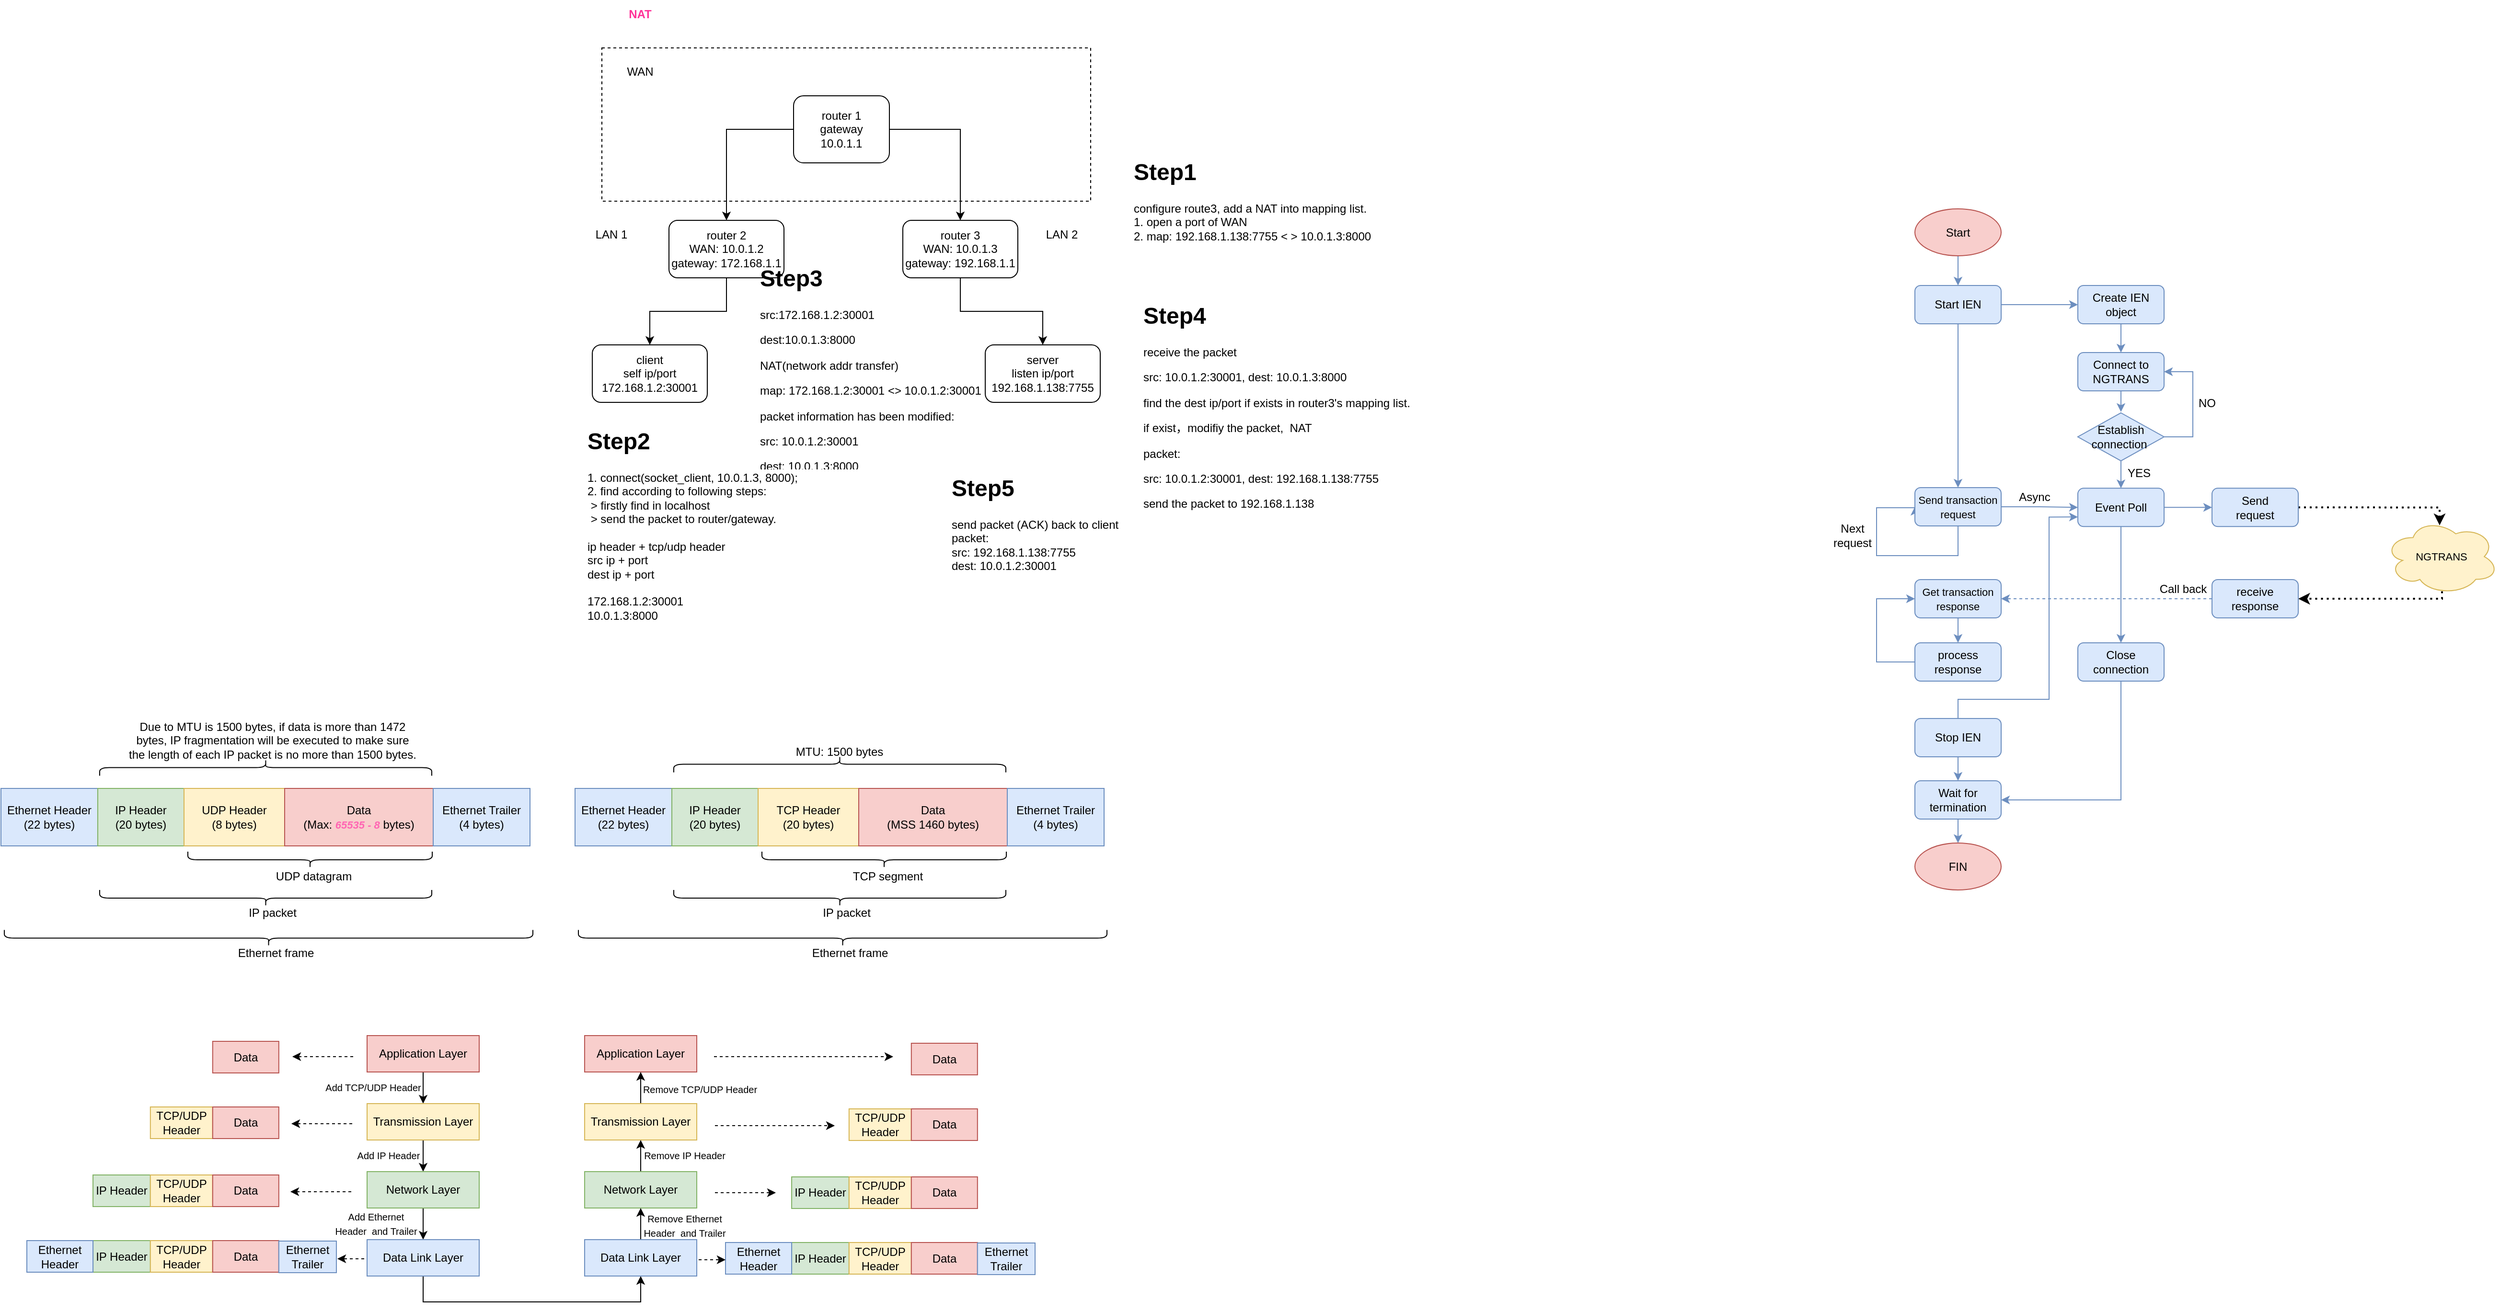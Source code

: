 <mxfile version="20.3.3" type="github">
  <diagram id="v6T6caYfrksYSBO10d0g" name="Page-1">
    <mxGraphModel dx="2221" dy="762" grid="0" gridSize="10" guides="1" tooltips="1" connect="1" arrows="1" fold="1" page="0" pageScale="1" pageWidth="827" pageHeight="1169" math="0" shadow="0">
      <root>
        <mxCell id="0" />
        <mxCell id="1" parent="0" />
        <mxCell id="7bpBVlcoPpbQ1vgJCoJ1-8" style="edgeStyle=orthogonalEdgeStyle;rounded=0;orthogonalLoop=1;jettySize=auto;html=1;exitX=0;exitY=0.5;exitDx=0;exitDy=0;entryX=0.5;entryY=0;entryDx=0;entryDy=0;" parent="1" source="7bpBVlcoPpbQ1vgJCoJ1-1" target="7bpBVlcoPpbQ1vgJCoJ1-3" edge="1">
          <mxGeometry relative="1" as="geometry" />
        </mxCell>
        <mxCell id="7bpBVlcoPpbQ1vgJCoJ1-10" style="edgeStyle=orthogonalEdgeStyle;rounded=0;orthogonalLoop=1;jettySize=auto;html=1;exitX=1;exitY=0.5;exitDx=0;exitDy=0;entryX=0.5;entryY=0;entryDx=0;entryDy=0;" parent="1" source="7bpBVlcoPpbQ1vgJCoJ1-1" target="7bpBVlcoPpbQ1vgJCoJ1-4" edge="1">
          <mxGeometry relative="1" as="geometry" />
        </mxCell>
        <mxCell id="7bpBVlcoPpbQ1vgJCoJ1-1" value="router 1&lt;br&gt;gateway&lt;br&gt;10.0.1.1" style="rounded=1;whiteSpace=wrap;html=1;" parent="1" vertex="1">
          <mxGeometry x="240" y="110" width="100" height="70" as="geometry" />
        </mxCell>
        <mxCell id="7bpBVlcoPpbQ1vgJCoJ1-9" style="edgeStyle=orthogonalEdgeStyle;rounded=0;orthogonalLoop=1;jettySize=auto;html=1;exitX=0.5;exitY=1;exitDx=0;exitDy=0;entryX=0.5;entryY=0;entryDx=0;entryDy=0;" parent="1" source="7bpBVlcoPpbQ1vgJCoJ1-3" target="7bpBVlcoPpbQ1vgJCoJ1-5" edge="1">
          <mxGeometry relative="1" as="geometry" />
        </mxCell>
        <mxCell id="7bpBVlcoPpbQ1vgJCoJ1-3" value="router 2&lt;br&gt;WAN: 10.0.1.2&lt;br&gt;gateway: 172.168.1.1" style="rounded=1;whiteSpace=wrap;html=1;" parent="1" vertex="1">
          <mxGeometry x="110" y="240" width="120" height="60" as="geometry" />
        </mxCell>
        <mxCell id="7bpBVlcoPpbQ1vgJCoJ1-11" style="edgeStyle=orthogonalEdgeStyle;rounded=0;orthogonalLoop=1;jettySize=auto;html=1;exitX=0.5;exitY=1;exitDx=0;exitDy=0;" parent="1" source="7bpBVlcoPpbQ1vgJCoJ1-4" target="7bpBVlcoPpbQ1vgJCoJ1-6" edge="1">
          <mxGeometry relative="1" as="geometry" />
        </mxCell>
        <mxCell id="7bpBVlcoPpbQ1vgJCoJ1-4" value="router 3&lt;br&gt;WAN: 10.0.1.3&lt;br&gt;gateway: 192.168.1.1" style="rounded=1;whiteSpace=wrap;html=1;" parent="1" vertex="1">
          <mxGeometry x="354" y="240" width="120" height="60" as="geometry" />
        </mxCell>
        <mxCell id="7bpBVlcoPpbQ1vgJCoJ1-5" value="client&lt;br&gt;self ip/port&lt;br&gt;172.168.1.2:30001" style="rounded=1;whiteSpace=wrap;html=1;" parent="1" vertex="1">
          <mxGeometry x="30" y="370" width="120" height="60" as="geometry" />
        </mxCell>
        <mxCell id="7bpBVlcoPpbQ1vgJCoJ1-6" value="server&lt;br&gt;listen ip/port 192.168.1.138:7755&lt;br&gt;" style="rounded=1;whiteSpace=wrap;html=1;" parent="1" vertex="1">
          <mxGeometry x="440" y="370" width="120" height="60" as="geometry" />
        </mxCell>
        <mxCell id="7bpBVlcoPpbQ1vgJCoJ1-12" value="" style="rounded=0;whiteSpace=wrap;html=1;fillColor=none;dashed=1;" parent="1" vertex="1">
          <mxGeometry x="40" y="60" width="510" height="160" as="geometry" />
        </mxCell>
        <mxCell id="7bpBVlcoPpbQ1vgJCoJ1-13" value="WAN" style="text;html=1;strokeColor=none;fillColor=none;align=center;verticalAlign=middle;whiteSpace=wrap;rounded=0;dashed=1;" parent="1" vertex="1">
          <mxGeometry x="50" y="70" width="60" height="30" as="geometry" />
        </mxCell>
        <mxCell id="7bpBVlcoPpbQ1vgJCoJ1-14" value="LAN 1" style="text;html=1;strokeColor=none;fillColor=none;align=center;verticalAlign=middle;whiteSpace=wrap;rounded=0;dashed=1;" parent="1" vertex="1">
          <mxGeometry x="20" y="240" width="60" height="30" as="geometry" />
        </mxCell>
        <mxCell id="7bpBVlcoPpbQ1vgJCoJ1-15" value="LAN 2" style="text;html=1;strokeColor=none;fillColor=none;align=center;verticalAlign=middle;whiteSpace=wrap;rounded=0;dashed=1;" parent="1" vertex="1">
          <mxGeometry x="490" y="240" width="60" height="30" as="geometry" />
        </mxCell>
        <mxCell id="7bpBVlcoPpbQ1vgJCoJ1-16" value="&lt;b&gt;&lt;font color=&quot;#ff3399&quot;&gt;NAT&lt;/font&gt;&lt;/b&gt;" style="text;html=1;strokeColor=none;fillColor=none;align=center;verticalAlign=middle;whiteSpace=wrap;rounded=0;dashed=1;" parent="1" vertex="1">
          <mxGeometry x="50" y="10" width="60" height="30" as="geometry" />
        </mxCell>
        <mxCell id="7bpBVlcoPpbQ1vgJCoJ1-18" value="&lt;h1&gt;Step1&lt;/h1&gt;&lt;div&gt;configure route3, add a NAT into mapping list.&lt;/div&gt;&lt;div&gt;1. open a port of WAN&lt;/div&gt;&lt;div&gt;2. map: 192.168.1.138:7755 &amp;lt; &amp;gt; 10.0.1.3:8000&lt;/div&gt;" style="text;html=1;strokeColor=none;fillColor=none;spacing=5;spacingTop=-20;whiteSpace=wrap;overflow=hidden;rounded=0;dashed=1;fontColor=#000000;" parent="1" vertex="1">
          <mxGeometry x="590" y="170" width="420" height="120" as="geometry" />
        </mxCell>
        <mxCell id="7bpBVlcoPpbQ1vgJCoJ1-19" value="&lt;h1&gt;Step2&lt;/h1&gt;&lt;div&gt;1. connect(socket_client, 10.0.1.3, 8000);&lt;/div&gt;&lt;div&gt;2. find according to following steps:&lt;/div&gt;&lt;div&gt;&amp;nbsp;&amp;gt; firstly find in localhost&lt;/div&gt;&lt;div&gt;&amp;nbsp;&amp;gt; send the packet to router/gateway.&lt;/div&gt;&lt;div&gt;&lt;br&gt;&lt;/div&gt;&lt;div&gt;ip header + tcp/udp header&lt;/div&gt;&lt;div&gt;src ip + port&lt;/div&gt;&lt;div&gt;dest ip + port&lt;/div&gt;&lt;div&gt;&lt;br&gt;&lt;/div&gt;&lt;div&gt;172.168.1.2:30001&lt;/div&gt;&lt;div&gt;10.0.1.3:8000&lt;/div&gt;" style="text;html=1;strokeColor=none;fillColor=none;spacing=5;spacingTop=-20;whiteSpace=wrap;overflow=hidden;rounded=0;dashed=1;fontColor=#000000;" parent="1" vertex="1">
          <mxGeometry x="20" y="451" width="260" height="219" as="geometry" />
        </mxCell>
        <mxCell id="7bpBVlcoPpbQ1vgJCoJ1-20" value="&lt;h1&gt;Step3&lt;/h1&gt;&lt;p&gt;src:172.168.1.2:30001&lt;/p&gt;&lt;p&gt;dest:10.0.1.3:8000&lt;/p&gt;&lt;p&gt;NAT(network addr transfer)&lt;/p&gt;&lt;p&gt;map: 172.168.1.2:30001 &amp;lt;&amp;gt; 10.0.1.2:30001&lt;/p&gt;&lt;p&gt;packet information has been modified:&lt;/p&gt;&lt;p&gt;src: 10.0.1.2:30001&lt;/p&gt;&lt;p&gt;dest: 10.0.1.3:8000&lt;/p&gt;&lt;p&gt;&lt;br&gt;&lt;/p&gt;" style="text;html=1;strokeColor=none;fillColor=none;spacing=5;spacingTop=-20;whiteSpace=wrap;overflow=hidden;rounded=0;dashed=1;fontColor=#000000;" parent="1" vertex="1">
          <mxGeometry x="200" y="281" width="320" height="219" as="geometry" />
        </mxCell>
        <mxCell id="7bpBVlcoPpbQ1vgJCoJ1-21" value="&lt;h1&gt;Step4&lt;/h1&gt;&lt;p&gt;receive the packet&lt;/p&gt;&lt;p&gt;src: 10.0.1.2:30001, dest: 10.0.1.3:8000&lt;/p&gt;&lt;p&gt;find the dest ip/port if exists in router3&#39;s mapping list.&lt;/p&gt;&lt;p&gt;if exist，modifiy the packet,&amp;nbsp; NAT&lt;/p&gt;&lt;p&gt;packet:&lt;/p&gt;&lt;p&gt;src: 10.0.1.2:30001, dest: 192.168.1.138:7755&lt;/p&gt;&lt;p&gt;send the packet to 192.168.1.138&lt;/p&gt;&lt;p&gt;&lt;br&gt;&lt;/p&gt;" style="text;html=1;strokeColor=none;fillColor=none;spacing=5;spacingTop=-20;whiteSpace=wrap;overflow=hidden;rounded=0;dashed=1;fontColor=#000000;" parent="1" vertex="1">
          <mxGeometry x="600" y="320" width="320" height="230" as="geometry" />
        </mxCell>
        <mxCell id="7bpBVlcoPpbQ1vgJCoJ1-22" value="&lt;h1&gt;Step5&lt;/h1&gt;&lt;div&gt;send packet (ACK) back to client&lt;/div&gt;&lt;div&gt;packet:&lt;/div&gt;&lt;div&gt;src: 192.168.1.138:7755&lt;/div&gt;&lt;div&gt;dest: 10.0.1.2:30001&amp;nbsp;&lt;/div&gt;" style="text;html=1;strokeColor=none;fillColor=none;spacing=5;spacingTop=-20;whiteSpace=wrap;overflow=hidden;rounded=0;dashed=1;fontColor=#000000;" parent="1" vertex="1">
          <mxGeometry x="400" y="500" width="220" height="120" as="geometry" />
        </mxCell>
        <mxCell id="-mfLECiSTr9w_7WeOcRc-66" style="edgeStyle=orthogonalEdgeStyle;rounded=0;orthogonalLoop=1;jettySize=auto;html=1;exitX=0.5;exitY=1;exitDx=0;exitDy=0;entryX=0.5;entryY=0;entryDx=0;entryDy=0;strokeWidth=1;fontSize=12;fillColor=#dae8fc;strokeColor=#6c8ebf;" parent="1" source="-mfLECiSTr9w_7WeOcRc-2" target="-mfLECiSTr9w_7WeOcRc-3" edge="1">
          <mxGeometry relative="1" as="geometry" />
        </mxCell>
        <mxCell id="-mfLECiSTr9w_7WeOcRc-2" value="Start" style="ellipse;whiteSpace=wrap;html=1;fillColor=#f8cecc;strokeColor=#b85450;" parent="1" vertex="1">
          <mxGeometry x="1410" y="228" width="90" height="49" as="geometry" />
        </mxCell>
        <mxCell id="-mfLECiSTr9w_7WeOcRc-9" style="edgeStyle=orthogonalEdgeStyle;rounded=0;orthogonalLoop=1;jettySize=auto;html=1;exitX=0.5;exitY=1;exitDx=0;exitDy=0;entryX=0.5;entryY=0;entryDx=0;entryDy=0;fillColor=#dae8fc;strokeColor=#6c8ebf;" parent="1" source="-mfLECiSTr9w_7WeOcRc-3" target="-mfLECiSTr9w_7WeOcRc-13" edge="1">
          <mxGeometry relative="1" as="geometry">
            <mxPoint x="1455" y="370" as="targetPoint" />
          </mxGeometry>
        </mxCell>
        <mxCell id="-mfLECiSTr9w_7WeOcRc-27" style="edgeStyle=orthogonalEdgeStyle;rounded=0;orthogonalLoop=1;jettySize=auto;html=1;exitX=1;exitY=0.5;exitDx=0;exitDy=0;entryX=0;entryY=0.5;entryDx=0;entryDy=0;fontSize=11;fillColor=#dae8fc;strokeColor=#6c8ebf;" parent="1" source="-mfLECiSTr9w_7WeOcRc-3" target="-mfLECiSTr9w_7WeOcRc-26" edge="1">
          <mxGeometry relative="1" as="geometry" />
        </mxCell>
        <mxCell id="-mfLECiSTr9w_7WeOcRc-3" value="Start IEN" style="rounded=1;whiteSpace=wrap;html=1;fillColor=#dae8fc;strokeColor=#6c8ebf;" parent="1" vertex="1">
          <mxGeometry x="1410" y="308" width="90" height="40" as="geometry" />
        </mxCell>
        <mxCell id="-mfLECiSTr9w_7WeOcRc-12" value="YES" style="text;html=1;strokeColor=none;fillColor=none;align=center;verticalAlign=middle;whiteSpace=wrap;rounded=0;" parent="1" vertex="1">
          <mxGeometry x="1619" y="494" width="50" height="20" as="geometry" />
        </mxCell>
        <mxCell id="-mfLECiSTr9w_7WeOcRc-32" style="edgeStyle=orthogonalEdgeStyle;rounded=0;orthogonalLoop=1;jettySize=auto;html=1;exitX=0.5;exitY=1;exitDx=0;exitDy=0;fontSize=11;entryX=0;entryY=0.5;entryDx=0;entryDy=0;fillColor=#dae8fc;strokeColor=#6c8ebf;" parent="1" source="-mfLECiSTr9w_7WeOcRc-13" target="-mfLECiSTr9w_7WeOcRc-13" edge="1">
          <mxGeometry relative="1" as="geometry">
            <mxPoint x="1400" y="540" as="targetPoint" />
            <Array as="points">
              <mxPoint x="1455" y="590" />
              <mxPoint x="1370" y="590" />
              <mxPoint x="1370" y="540" />
            </Array>
          </mxGeometry>
        </mxCell>
        <mxCell id="-mfLECiSTr9w_7WeOcRc-55" style="edgeStyle=orthogonalEdgeStyle;rounded=0;orthogonalLoop=1;jettySize=auto;html=1;exitX=1;exitY=0.5;exitDx=0;exitDy=0;entryX=0;entryY=0.5;entryDx=0;entryDy=0;fontSize=12;fillColor=#dae8fc;strokeColor=#6c8ebf;" parent="1" source="-mfLECiSTr9w_7WeOcRc-13" target="-mfLECiSTr9w_7WeOcRc-52" edge="1">
          <mxGeometry relative="1" as="geometry" />
        </mxCell>
        <mxCell id="-mfLECiSTr9w_7WeOcRc-13" value="&lt;font style=&quot;font-size: 11px;&quot;&gt;Send transaction request&lt;/font&gt;" style="rounded=1;whiteSpace=wrap;html=1;fillColor=#dae8fc;strokeColor=#6c8ebf;" parent="1" vertex="1">
          <mxGeometry x="1410" y="519" width="90" height="40" as="geometry" />
        </mxCell>
        <mxCell id="-mfLECiSTr9w_7WeOcRc-20" style="edgeStyle=orthogonalEdgeStyle;rounded=0;orthogonalLoop=1;jettySize=auto;html=1;exitX=0.5;exitY=1;exitDx=0;exitDy=0;fillColor=#dae8fc;strokeColor=#6c8ebf;" parent="1" source="-mfLECiSTr9w_7WeOcRc-21" edge="1">
          <mxGeometry relative="1" as="geometry">
            <mxPoint x="1625" y="440" as="targetPoint" />
          </mxGeometry>
        </mxCell>
        <mxCell id="-mfLECiSTr9w_7WeOcRc-21" value="Connect to NGTRANS" style="rounded=1;whiteSpace=wrap;html=1;fillColor=#dae8fc;strokeColor=#6c8ebf;" parent="1" vertex="1">
          <mxGeometry x="1580" y="378" width="90" height="40" as="geometry" />
        </mxCell>
        <mxCell id="-mfLECiSTr9w_7WeOcRc-25" style="edgeStyle=orthogonalEdgeStyle;rounded=0;orthogonalLoop=1;jettySize=auto;html=1;exitX=1;exitY=0.5;exitDx=0;exitDy=0;entryX=1;entryY=0.5;entryDx=0;entryDy=0;fontSize=11;fillColor=#dae8fc;strokeColor=#6c8ebf;" parent="1" source="-mfLECiSTr9w_7WeOcRc-23" target="-mfLECiSTr9w_7WeOcRc-21" edge="1">
          <mxGeometry relative="1" as="geometry">
            <Array as="points">
              <mxPoint x="1700" y="466" />
              <mxPoint x="1700" y="398" />
            </Array>
          </mxGeometry>
        </mxCell>
        <mxCell id="-mfLECiSTr9w_7WeOcRc-54" style="edgeStyle=orthogonalEdgeStyle;rounded=0;orthogonalLoop=1;jettySize=auto;html=1;exitX=0.5;exitY=1;exitDx=0;exitDy=0;entryX=0.5;entryY=0;entryDx=0;entryDy=0;fontSize=12;fillColor=#dae8fc;strokeColor=#6c8ebf;" parent="1" source="-mfLECiSTr9w_7WeOcRc-23" target="-mfLECiSTr9w_7WeOcRc-52" edge="1">
          <mxGeometry relative="1" as="geometry" />
        </mxCell>
        <mxCell id="-mfLECiSTr9w_7WeOcRc-23" value="Establish connection&amp;nbsp;" style="rhombus;whiteSpace=wrap;html=1;fillColor=#dae8fc;strokeColor=#6c8ebf;" parent="1" vertex="1">
          <mxGeometry x="1580" y="441" width="90" height="50" as="geometry" />
        </mxCell>
        <mxCell id="-mfLECiSTr9w_7WeOcRc-24" value="NO" style="text;html=1;strokeColor=none;fillColor=none;align=center;verticalAlign=middle;whiteSpace=wrap;rounded=0;" parent="1" vertex="1">
          <mxGeometry x="1690" y="421" width="50" height="20" as="geometry" />
        </mxCell>
        <mxCell id="-mfLECiSTr9w_7WeOcRc-28" style="edgeStyle=orthogonalEdgeStyle;rounded=0;orthogonalLoop=1;jettySize=auto;html=1;exitX=0.5;exitY=1;exitDx=0;exitDy=0;entryX=0.5;entryY=0;entryDx=0;entryDy=0;fontSize=11;fillColor=#dae8fc;strokeColor=#6c8ebf;" parent="1" source="-mfLECiSTr9w_7WeOcRc-26" target="-mfLECiSTr9w_7WeOcRc-21" edge="1">
          <mxGeometry relative="1" as="geometry" />
        </mxCell>
        <mxCell id="-mfLECiSTr9w_7WeOcRc-26" value="Create IEN object" style="rounded=1;whiteSpace=wrap;html=1;fillColor=#dae8fc;strokeColor=#6c8ebf;" parent="1" vertex="1">
          <mxGeometry x="1580" y="308" width="90" height="40" as="geometry" />
        </mxCell>
        <mxCell id="-mfLECiSTr9w_7WeOcRc-43" style="edgeStyle=orthogonalEdgeStyle;rounded=0;orthogonalLoop=1;jettySize=auto;html=1;exitX=0.5;exitY=1;exitDx=0;exitDy=0;entryX=0.5;entryY=0;entryDx=0;entryDy=0;fontSize=12;fillColor=#dae8fc;strokeColor=#6c8ebf;" parent="1" source="-mfLECiSTr9w_7WeOcRc-31" target="-mfLECiSTr9w_7WeOcRc-42" edge="1">
          <mxGeometry relative="1" as="geometry" />
        </mxCell>
        <mxCell id="-mfLECiSTr9w_7WeOcRc-31" value="&lt;font style=&quot;font-size: 11px;&quot;&gt;Get transaction response&lt;/font&gt;" style="rounded=1;whiteSpace=wrap;html=1;fillColor=#dae8fc;strokeColor=#6c8ebf;" parent="1" vertex="1">
          <mxGeometry x="1410" y="615" width="90" height="40" as="geometry" />
        </mxCell>
        <mxCell id="-mfLECiSTr9w_7WeOcRc-34" value="Next request" style="text;html=1;strokeColor=none;fillColor=none;align=center;verticalAlign=middle;whiteSpace=wrap;rounded=0;" parent="1" vertex="1">
          <mxGeometry x="1320" y="559" width="50" height="20" as="geometry" />
        </mxCell>
        <mxCell id="-mfLECiSTr9w_7WeOcRc-40" value="Async" style="text;html=1;strokeColor=none;fillColor=none;align=center;verticalAlign=middle;whiteSpace=wrap;rounded=0;" parent="1" vertex="1">
          <mxGeometry x="1510" y="519" width="50" height="20" as="geometry" />
        </mxCell>
        <mxCell id="-mfLECiSTr9w_7WeOcRc-44" style="edgeStyle=orthogonalEdgeStyle;rounded=0;orthogonalLoop=1;jettySize=auto;html=1;exitX=0;exitY=0.5;exitDx=0;exitDy=0;entryX=0;entryY=0.5;entryDx=0;entryDy=0;fontSize=12;fillColor=#dae8fc;strokeColor=#6c8ebf;" parent="1" source="-mfLECiSTr9w_7WeOcRc-42" target="-mfLECiSTr9w_7WeOcRc-31" edge="1">
          <mxGeometry relative="1" as="geometry">
            <Array as="points">
              <mxPoint x="1370" y="701" />
              <mxPoint x="1370" y="635" />
            </Array>
          </mxGeometry>
        </mxCell>
        <mxCell id="-mfLECiSTr9w_7WeOcRc-42" value="&lt;font style=&quot;font-size: 12px;&quot;&gt;process &lt;br&gt;response&lt;/font&gt;" style="rounded=1;whiteSpace=wrap;html=1;fillColor=#dae8fc;strokeColor=#6c8ebf;" parent="1" vertex="1">
          <mxGeometry x="1410" y="681" width="90" height="40" as="geometry" />
        </mxCell>
        <mxCell id="-mfLECiSTr9w_7WeOcRc-45" value="Call back" style="text;html=1;strokeColor=none;fillColor=none;align=center;verticalAlign=middle;whiteSpace=wrap;rounded=0;" parent="1" vertex="1">
          <mxGeometry x="1660" y="615" width="60" height="20" as="geometry" />
        </mxCell>
        <mxCell id="-mfLECiSTr9w_7WeOcRc-60" style="edgeStyle=orthogonalEdgeStyle;rounded=0;orthogonalLoop=1;jettySize=auto;html=1;exitX=0.5;exitY=0;exitDx=0;exitDy=0;entryX=0;entryY=0.75;entryDx=0;entryDy=0;fontSize=12;fillColor=#dae8fc;strokeColor=#6c8ebf;" parent="1" source="-mfLECiSTr9w_7WeOcRc-46" target="-mfLECiSTr9w_7WeOcRc-52" edge="1">
          <mxGeometry relative="1" as="geometry">
            <Array as="points">
              <mxPoint x="1455" y="740" />
              <mxPoint x="1550" y="740" />
              <mxPoint x="1550" y="550" />
            </Array>
          </mxGeometry>
        </mxCell>
        <mxCell id="-mfLECiSTr9w_7WeOcRc-65" style="edgeStyle=orthogonalEdgeStyle;rounded=0;orthogonalLoop=1;jettySize=auto;html=1;exitX=0.5;exitY=1;exitDx=0;exitDy=0;entryX=0.5;entryY=0;entryDx=0;entryDy=0;strokeWidth=1;fontSize=12;fillColor=#dae8fc;strokeColor=#6c8ebf;" parent="1" source="-mfLECiSTr9w_7WeOcRc-46" target="-mfLECiSTr9w_7WeOcRc-61" edge="1">
          <mxGeometry relative="1" as="geometry" />
        </mxCell>
        <mxCell id="-mfLECiSTr9w_7WeOcRc-46" value="Stop IEN" style="rounded=1;whiteSpace=wrap;html=1;fillColor=#dae8fc;strokeColor=#6c8ebf;" parent="1" vertex="1">
          <mxGeometry x="1410" y="760" width="90" height="40" as="geometry" />
        </mxCell>
        <mxCell id="-mfLECiSTr9w_7WeOcRc-47" style="edgeStyle=orthogonalEdgeStyle;rounded=0;orthogonalLoop=1;jettySize=auto;html=1;exitX=1;exitY=0.5;exitDx=0;exitDy=0;fontSize=11;entryX=0.483;entryY=0.088;entryDx=0;entryDy=0;entryPerimeter=0;dashed=1;dashPattern=1 2;strokeWidth=2;" parent="1" source="-mfLECiSTr9w_7WeOcRc-48" target="-mfLECiSTr9w_7WeOcRc-50" edge="1">
          <mxGeometry relative="1" as="geometry">
            <mxPoint x="1959" y="540.67" as="targetPoint" />
            <mxPoint x="1789" y="539.67" as="sourcePoint" />
            <Array as="points">
              <mxPoint x="1958" y="540" />
            </Array>
          </mxGeometry>
        </mxCell>
        <mxCell id="-mfLECiSTr9w_7WeOcRc-48" value="Send&lt;br&gt;request" style="rounded=1;whiteSpace=wrap;html=1;fillColor=#dae8fc;strokeColor=#6c8ebf;" parent="1" vertex="1">
          <mxGeometry x="1720" y="519.67" width="90" height="40" as="geometry" />
        </mxCell>
        <mxCell id="-mfLECiSTr9w_7WeOcRc-49" style="edgeStyle=orthogonalEdgeStyle;rounded=0;orthogonalLoop=1;jettySize=auto;html=1;exitX=0.55;exitY=0.95;exitDx=0;exitDy=0;exitPerimeter=0;entryX=1;entryY=0.5;entryDx=0;entryDy=0;fontSize=11;dashed=1;dashPattern=1 2;strokeWidth=2;" parent="1" target="-mfLECiSTr9w_7WeOcRc-51" edge="1">
          <mxGeometry relative="1" as="geometry">
            <mxPoint x="1790" y="635.67" as="targetPoint" />
            <Array as="points">
              <mxPoint x="1960" y="615" />
              <mxPoint x="1960" y="635" />
            </Array>
            <mxPoint x="1965.45" y="614.703" as="sourcePoint" />
          </mxGeometry>
        </mxCell>
        <mxCell id="-mfLECiSTr9w_7WeOcRc-50" value="NGTRANS" style="ellipse;shape=cloud;whiteSpace=wrap;html=1;fontSize=11;fillColor=#fff2cc;strokeColor=#d6b656;" parent="1" vertex="1">
          <mxGeometry x="1900" y="551.34" width="119" height="79.33" as="geometry" />
        </mxCell>
        <mxCell id="-mfLECiSTr9w_7WeOcRc-57" style="edgeStyle=orthogonalEdgeStyle;rounded=0;orthogonalLoop=1;jettySize=auto;html=1;exitX=0;exitY=0.5;exitDx=0;exitDy=0;entryX=1;entryY=0.5;entryDx=0;entryDy=0;fontSize=12;dashed=1;fillColor=#dae8fc;strokeColor=#6c8ebf;" parent="1" source="-mfLECiSTr9w_7WeOcRc-51" target="-mfLECiSTr9w_7WeOcRc-31" edge="1">
          <mxGeometry relative="1" as="geometry" />
        </mxCell>
        <mxCell id="-mfLECiSTr9w_7WeOcRc-51" value="receive response" style="rounded=1;whiteSpace=wrap;html=1;fillColor=#dae8fc;strokeColor=#6c8ebf;" parent="1" vertex="1">
          <mxGeometry x="1720" y="615" width="90" height="40" as="geometry" />
        </mxCell>
        <mxCell id="-mfLECiSTr9w_7WeOcRc-56" style="edgeStyle=orthogonalEdgeStyle;rounded=0;orthogonalLoop=1;jettySize=auto;html=1;exitX=1;exitY=0.5;exitDx=0;exitDy=0;entryX=0;entryY=0.5;entryDx=0;entryDy=0;fontSize=12;fillColor=#dae8fc;strokeColor=#6c8ebf;" parent="1" source="-mfLECiSTr9w_7WeOcRc-52" target="-mfLECiSTr9w_7WeOcRc-48" edge="1">
          <mxGeometry relative="1" as="geometry" />
        </mxCell>
        <mxCell id="-mfLECiSTr9w_7WeOcRc-59" style="edgeStyle=orthogonalEdgeStyle;rounded=0;orthogonalLoop=1;jettySize=auto;html=1;exitX=0.5;exitY=1;exitDx=0;exitDy=0;entryX=0.5;entryY=0;entryDx=0;entryDy=0;fontSize=12;fillColor=#dae8fc;strokeColor=#6c8ebf;" parent="1" source="-mfLECiSTr9w_7WeOcRc-52" target="-mfLECiSTr9w_7WeOcRc-58" edge="1">
          <mxGeometry relative="1" as="geometry" />
        </mxCell>
        <mxCell id="-mfLECiSTr9w_7WeOcRc-52" value="Event Poll" style="rounded=1;whiteSpace=wrap;html=1;fillColor=#dae8fc;strokeColor=#6c8ebf;" parent="1" vertex="1">
          <mxGeometry x="1580" y="519.67" width="90" height="40" as="geometry" />
        </mxCell>
        <mxCell id="-mfLECiSTr9w_7WeOcRc-62" style="edgeStyle=orthogonalEdgeStyle;rounded=0;orthogonalLoop=1;jettySize=auto;html=1;exitX=0.5;exitY=1;exitDx=0;exitDy=0;entryX=1;entryY=0.5;entryDx=0;entryDy=0;fontSize=12;fillColor=#dae8fc;strokeColor=#6c8ebf;" parent="1" source="-mfLECiSTr9w_7WeOcRc-58" target="-mfLECiSTr9w_7WeOcRc-61" edge="1">
          <mxGeometry relative="1" as="geometry" />
        </mxCell>
        <mxCell id="-mfLECiSTr9w_7WeOcRc-58" value="Close&lt;br&gt;connection" style="rounded=1;whiteSpace=wrap;html=1;fillColor=#dae8fc;strokeColor=#6c8ebf;" parent="1" vertex="1">
          <mxGeometry x="1580" y="681" width="90" height="40" as="geometry" />
        </mxCell>
        <mxCell id="-mfLECiSTr9w_7WeOcRc-64" style="edgeStyle=orthogonalEdgeStyle;rounded=0;orthogonalLoop=1;jettySize=auto;html=1;exitX=0.5;exitY=1;exitDx=0;exitDy=0;entryX=0.5;entryY=0;entryDx=0;entryDy=0;fontSize=12;fillColor=#dae8fc;strokeColor=#6c8ebf;" parent="1" source="-mfLECiSTr9w_7WeOcRc-61" target="-mfLECiSTr9w_7WeOcRc-63" edge="1">
          <mxGeometry relative="1" as="geometry" />
        </mxCell>
        <mxCell id="-mfLECiSTr9w_7WeOcRc-61" value="Wait for termination" style="rounded=1;whiteSpace=wrap;html=1;fillColor=#dae8fc;strokeColor=#6c8ebf;" parent="1" vertex="1">
          <mxGeometry x="1410" y="825" width="90" height="40" as="geometry" />
        </mxCell>
        <mxCell id="-mfLECiSTr9w_7WeOcRc-63" value="FIN" style="ellipse;whiteSpace=wrap;html=1;fillColor=#f8cecc;strokeColor=#b85450;" parent="1" vertex="1">
          <mxGeometry x="1410" y="890" width="90" height="49" as="geometry" />
        </mxCell>
        <mxCell id="lbVrBWOFcBqr0D0UNL_w-1" value="Ethernet Header&lt;br&gt;(22 bytes)" style="rounded=0;whiteSpace=wrap;html=1;fillColor=#dae8fc;strokeColor=#6c8ebf;" vertex="1" parent="1">
          <mxGeometry x="12" y="833" width="101" height="60" as="geometry" />
        </mxCell>
        <mxCell id="lbVrBWOFcBqr0D0UNL_w-2" value="IP Header&lt;br&gt;(20 bytes)" style="rounded=0;whiteSpace=wrap;html=1;fillColor=#d5e8d4;strokeColor=#82b366;" vertex="1" parent="1">
          <mxGeometry x="113" y="833" width="90" height="60" as="geometry" />
        </mxCell>
        <mxCell id="lbVrBWOFcBqr0D0UNL_w-3" value="TCP Header&lt;br&gt;(20 bytes)" style="rounded=0;whiteSpace=wrap;html=1;fillColor=#fff2cc;strokeColor=#d6b656;" vertex="1" parent="1">
          <mxGeometry x="203" y="833" width="105" height="60" as="geometry" />
        </mxCell>
        <mxCell id="lbVrBWOFcBqr0D0UNL_w-4" value="Data&lt;br&gt;(MSS 1460 bytes)" style="rounded=0;whiteSpace=wrap;html=1;fillColor=#f8cecc;strokeColor=#b85450;" vertex="1" parent="1">
          <mxGeometry x="308" y="833" width="155" height="60" as="geometry" />
        </mxCell>
        <mxCell id="lbVrBWOFcBqr0D0UNL_w-5" value="" style="shape=curlyBracket;whiteSpace=wrap;html=1;rounded=1;flipH=1;size=0.5;rotation=90;" vertex="1" parent="1">
          <mxGeometry x="326" y="780" width="17" height="255" as="geometry" />
        </mxCell>
        <mxCell id="lbVrBWOFcBqr0D0UNL_w-7" value="TCP segment" style="text;html=1;strokeColor=none;fillColor=none;align=center;verticalAlign=middle;whiteSpace=wrap;rounded=0;" vertex="1" parent="1">
          <mxGeometry x="296" y="910" width="85" height="30" as="geometry" />
        </mxCell>
        <mxCell id="lbVrBWOFcBqr0D0UNL_w-8" value="Ethernet Trailer&lt;br&gt;(4 bytes)" style="rounded=0;whiteSpace=wrap;html=1;fillColor=#dae8fc;strokeColor=#6c8ebf;" vertex="1" parent="1">
          <mxGeometry x="463" y="833" width="101" height="60" as="geometry" />
        </mxCell>
        <mxCell id="lbVrBWOFcBqr0D0UNL_w-9" value="" style="shape=curlyBracket;whiteSpace=wrap;html=1;rounded=1;flipH=1;size=0.5;rotation=90;" vertex="1" parent="1">
          <mxGeometry x="279.75" y="774.25" width="17" height="346.5" as="geometry" />
        </mxCell>
        <mxCell id="lbVrBWOFcBqr0D0UNL_w-10" value="IP packet" style="text;html=1;strokeColor=none;fillColor=none;align=center;verticalAlign=middle;whiteSpace=wrap;rounded=0;" vertex="1" parent="1">
          <mxGeometry x="252.5" y="948" width="85" height="30" as="geometry" />
        </mxCell>
        <mxCell id="lbVrBWOFcBqr0D0UNL_w-11" value="" style="shape=curlyBracket;whiteSpace=wrap;html=1;rounded=1;flipH=1;size=0.5;rotation=90;fontStyle=1" vertex="1" parent="1">
          <mxGeometry x="282.75" y="713.5" width="17" height="551.5" as="geometry" />
        </mxCell>
        <mxCell id="lbVrBWOFcBqr0D0UNL_w-12" value="&lt;span style=&quot;font-weight: normal;&quot;&gt;Ethernet frame&lt;/span&gt;" style="text;html=1;strokeColor=none;fillColor=none;align=center;verticalAlign=middle;whiteSpace=wrap;rounded=0;fontStyle=1" vertex="1" parent="1">
          <mxGeometry x="252.5" y="990" width="91.5" height="30" as="geometry" />
        </mxCell>
        <mxCell id="lbVrBWOFcBqr0D0UNL_w-13" value="Ethernet Header&lt;br&gt;(22 bytes)" style="rounded=0;whiteSpace=wrap;html=1;fillColor=#dae8fc;strokeColor=#6c8ebf;" vertex="1" parent="1">
          <mxGeometry x="-587" y="833" width="101" height="60" as="geometry" />
        </mxCell>
        <mxCell id="lbVrBWOFcBqr0D0UNL_w-14" value="IP Header&lt;br&gt;(20 bytes)" style="rounded=0;whiteSpace=wrap;html=1;fillColor=#d5e8d4;strokeColor=#82b366;" vertex="1" parent="1">
          <mxGeometry x="-486" y="833" width="90" height="60" as="geometry" />
        </mxCell>
        <mxCell id="lbVrBWOFcBqr0D0UNL_w-15" value="UDP Header&lt;br&gt;(8 bytes)" style="rounded=0;whiteSpace=wrap;html=1;fillColor=#fff2cc;strokeColor=#d6b656;" vertex="1" parent="1">
          <mxGeometry x="-396" y="833" width="105" height="60" as="geometry" />
        </mxCell>
        <mxCell id="lbVrBWOFcBqr0D0UNL_w-16" value="Data&lt;br&gt;(Max: &lt;font color=&quot;#ff66b3&quot; style=&quot;font-size: 11px;&quot;&gt;&lt;b&gt;&lt;i&gt;65535 - 8&lt;/i&gt;&lt;/b&gt;&lt;/font&gt; bytes)" style="rounded=0;whiteSpace=wrap;html=1;fillColor=#f8cecc;strokeColor=#b85450;" vertex="1" parent="1">
          <mxGeometry x="-291" y="833" width="155" height="60" as="geometry" />
        </mxCell>
        <mxCell id="lbVrBWOFcBqr0D0UNL_w-17" value="" style="shape=curlyBracket;whiteSpace=wrap;html=1;rounded=1;flipH=1;size=0.5;rotation=90;" vertex="1" parent="1">
          <mxGeometry x="-273" y="780" width="17" height="255" as="geometry" />
        </mxCell>
        <mxCell id="lbVrBWOFcBqr0D0UNL_w-18" value="UDP datagram" style="text;html=1;strokeColor=none;fillColor=none;align=center;verticalAlign=middle;whiteSpace=wrap;rounded=0;" vertex="1" parent="1">
          <mxGeometry x="-303" y="910" width="85" height="30" as="geometry" />
        </mxCell>
        <mxCell id="lbVrBWOFcBqr0D0UNL_w-19" value="Ethernet Trailer&lt;br&gt;(4 bytes)" style="rounded=0;whiteSpace=wrap;html=1;fillColor=#dae8fc;strokeColor=#6c8ebf;" vertex="1" parent="1">
          <mxGeometry x="-136" y="833" width="101" height="60" as="geometry" />
        </mxCell>
        <mxCell id="lbVrBWOFcBqr0D0UNL_w-20" value="" style="shape=curlyBracket;whiteSpace=wrap;html=1;rounded=1;flipH=1;size=0.5;rotation=90;" vertex="1" parent="1">
          <mxGeometry x="-319.25" y="774.25" width="17" height="346.5" as="geometry" />
        </mxCell>
        <mxCell id="lbVrBWOFcBqr0D0UNL_w-21" value="IP packet" style="text;html=1;strokeColor=none;fillColor=none;align=center;verticalAlign=middle;whiteSpace=wrap;rounded=0;" vertex="1" parent="1">
          <mxGeometry x="-346.5" y="948" width="85" height="30" as="geometry" />
        </mxCell>
        <mxCell id="lbVrBWOFcBqr0D0UNL_w-22" value="" style="shape=curlyBracket;whiteSpace=wrap;html=1;rounded=1;flipH=1;size=0.5;rotation=90;fontStyle=1" vertex="1" parent="1">
          <mxGeometry x="-316.25" y="713.5" width="17" height="551.5" as="geometry" />
        </mxCell>
        <mxCell id="lbVrBWOFcBqr0D0UNL_w-23" value="&lt;span style=&quot;font-weight: normal;&quot;&gt;Ethernet frame&lt;/span&gt;" style="text;html=1;strokeColor=none;fillColor=none;align=center;verticalAlign=middle;whiteSpace=wrap;rounded=0;fontStyle=1" vertex="1" parent="1">
          <mxGeometry x="-346.5" y="990" width="91.5" height="30" as="geometry" />
        </mxCell>
        <mxCell id="lbVrBWOFcBqr0D0UNL_w-24" value="" style="shape=curlyBracket;whiteSpace=wrap;html=1;rounded=1;flipH=1;size=0.5;rotation=-90;" vertex="1" parent="1">
          <mxGeometry x="-319.26" y="638" width="17" height="346.5" as="geometry" />
        </mxCell>
        <mxCell id="lbVrBWOFcBqr0D0UNL_w-25" value="Due to MTU is 1500 bytes, if data is more than 1472 bytes, IP fragmentation will be executed to make sure the length of each IP packet is no more than 1500 bytes." style="text;html=1;strokeColor=none;fillColor=none;align=center;verticalAlign=middle;whiteSpace=wrap;rounded=0;" vertex="1" parent="1">
          <mxGeometry x="-455.31" y="768" width="302.63" height="30" as="geometry" />
        </mxCell>
        <mxCell id="lbVrBWOFcBqr0D0UNL_w-28" value="" style="shape=curlyBracket;whiteSpace=wrap;html=1;rounded=1;flipH=1;size=0.5;rotation=-90;" vertex="1" parent="1">
          <mxGeometry x="279.74" y="634.5" width="17" height="346.5" as="geometry" />
        </mxCell>
        <mxCell id="lbVrBWOFcBqr0D0UNL_w-29" value="MTU: 1500 bytes" style="text;html=1;strokeColor=none;fillColor=none;align=center;verticalAlign=middle;whiteSpace=wrap;rounded=0;" vertex="1" parent="1">
          <mxGeometry x="235.37" y="779.5" width="105.75" height="30" as="geometry" />
        </mxCell>
        <mxCell id="lbVrBWOFcBqr0D0UNL_w-73" style="edgeStyle=orthogonalEdgeStyle;rounded=0;orthogonalLoop=1;jettySize=auto;html=1;exitX=0.5;exitY=1;exitDx=0;exitDy=0;entryX=0.5;entryY=0;entryDx=0;entryDy=0;fontSize=12;fontColor=#000000;" edge="1" parent="1" source="lbVrBWOFcBqr0D0UNL_w-30" target="lbVrBWOFcBqr0D0UNL_w-31">
          <mxGeometry relative="1" as="geometry" />
        </mxCell>
        <mxCell id="lbVrBWOFcBqr0D0UNL_w-30" value="&lt;font style=&quot;font-size: 12px;&quot; color=&quot;#000000&quot;&gt;Application Layer&lt;/font&gt;" style="rounded=0;whiteSpace=wrap;html=1;fontSize=11;fillColor=#f8cecc;strokeColor=#b85450;" vertex="1" parent="1">
          <mxGeometry x="-205" y="1091" width="117" height="38" as="geometry" />
        </mxCell>
        <mxCell id="lbVrBWOFcBqr0D0UNL_w-74" style="edgeStyle=orthogonalEdgeStyle;rounded=0;orthogonalLoop=1;jettySize=auto;html=1;exitX=0.5;exitY=1;exitDx=0;exitDy=0;entryX=0.5;entryY=0;entryDx=0;entryDy=0;fontSize=12;fontColor=#000000;" edge="1" parent="1" source="lbVrBWOFcBqr0D0UNL_w-31" target="lbVrBWOFcBqr0D0UNL_w-32">
          <mxGeometry relative="1" as="geometry" />
        </mxCell>
        <mxCell id="lbVrBWOFcBqr0D0UNL_w-31" value="&lt;font style=&quot;font-size: 12px;&quot; color=&quot;#000000&quot;&gt;Transmission Layer&lt;/font&gt;" style="rounded=0;whiteSpace=wrap;html=1;fontSize=11;fillColor=#fff2cc;strokeColor=#d6b656;" vertex="1" parent="1">
          <mxGeometry x="-205" y="1162" width="117" height="38" as="geometry" />
        </mxCell>
        <mxCell id="lbVrBWOFcBqr0D0UNL_w-75" style="edgeStyle=orthogonalEdgeStyle;rounded=0;orthogonalLoop=1;jettySize=auto;html=1;exitX=0.5;exitY=1;exitDx=0;exitDy=0;entryX=0.5;entryY=0;entryDx=0;entryDy=0;fontSize=12;fontColor=#000000;" edge="1" parent="1" source="lbVrBWOFcBqr0D0UNL_w-32" target="lbVrBWOFcBqr0D0UNL_w-33">
          <mxGeometry relative="1" as="geometry" />
        </mxCell>
        <mxCell id="lbVrBWOFcBqr0D0UNL_w-32" value="&lt;font style=&quot;font-size: 12px;&quot; color=&quot;#000000&quot;&gt;Network Layer&lt;/font&gt;" style="rounded=0;whiteSpace=wrap;html=1;fontSize=11;fillColor=#d5e8d4;strokeColor=#82b366;" vertex="1" parent="1">
          <mxGeometry x="-205" y="1233" width="117" height="38" as="geometry" />
        </mxCell>
        <mxCell id="lbVrBWOFcBqr0D0UNL_w-76" style="edgeStyle=orthogonalEdgeStyle;rounded=0;orthogonalLoop=1;jettySize=auto;html=1;exitX=0.5;exitY=1;exitDx=0;exitDy=0;entryX=0.5;entryY=1;entryDx=0;entryDy=0;fontSize=12;fontColor=#000000;" edge="1" parent="1" source="lbVrBWOFcBqr0D0UNL_w-33" target="lbVrBWOFcBqr0D0UNL_w-37">
          <mxGeometry relative="1" as="geometry">
            <Array as="points">
              <mxPoint x="-146" y="1369" />
              <mxPoint x="81" y="1369" />
            </Array>
          </mxGeometry>
        </mxCell>
        <mxCell id="lbVrBWOFcBqr0D0UNL_w-33" value="&lt;font style=&quot;font-size: 12px;&quot; color=&quot;#000000&quot;&gt;Data Link Layer&lt;/font&gt;" style="rounded=0;whiteSpace=wrap;html=1;fontSize=11;fillColor=#dae8fc;strokeColor=#6c8ebf;" vertex="1" parent="1">
          <mxGeometry x="-205" y="1304" width="117" height="38" as="geometry" />
        </mxCell>
        <mxCell id="lbVrBWOFcBqr0D0UNL_w-34" value="&lt;font style=&quot;font-size: 12px;&quot; color=&quot;#000000&quot;&gt;Application Layer&lt;/font&gt;" style="rounded=0;whiteSpace=wrap;html=1;fontSize=11;fillColor=#f8cecc;strokeColor=#b85450;" vertex="1" parent="1">
          <mxGeometry x="22" y="1091" width="117" height="38" as="geometry" />
        </mxCell>
        <mxCell id="lbVrBWOFcBqr0D0UNL_w-79" style="edgeStyle=orthogonalEdgeStyle;rounded=0;orthogonalLoop=1;jettySize=auto;html=1;exitX=0.5;exitY=0;exitDx=0;exitDy=0;entryX=0.5;entryY=1;entryDx=0;entryDy=0;fontSize=12;fontColor=#000000;" edge="1" parent="1" source="lbVrBWOFcBqr0D0UNL_w-35" target="lbVrBWOFcBqr0D0UNL_w-34">
          <mxGeometry relative="1" as="geometry" />
        </mxCell>
        <mxCell id="lbVrBWOFcBqr0D0UNL_w-35" value="&lt;font style=&quot;font-size: 12px;&quot; color=&quot;#000000&quot;&gt;Transmission Layer&lt;/font&gt;" style="rounded=0;whiteSpace=wrap;html=1;fontSize=11;fillColor=#fff2cc;strokeColor=#d6b656;" vertex="1" parent="1">
          <mxGeometry x="22" y="1162" width="117" height="38" as="geometry" />
        </mxCell>
        <mxCell id="lbVrBWOFcBqr0D0UNL_w-78" style="edgeStyle=orthogonalEdgeStyle;rounded=0;orthogonalLoop=1;jettySize=auto;html=1;exitX=0.5;exitY=0;exitDx=0;exitDy=0;entryX=0.5;entryY=1;entryDx=0;entryDy=0;fontSize=12;fontColor=#000000;" edge="1" parent="1" source="lbVrBWOFcBqr0D0UNL_w-36" target="lbVrBWOFcBqr0D0UNL_w-35">
          <mxGeometry relative="1" as="geometry" />
        </mxCell>
        <mxCell id="lbVrBWOFcBqr0D0UNL_w-36" value="&lt;font style=&quot;font-size: 12px;&quot; color=&quot;#000000&quot;&gt;Network Layer&lt;/font&gt;" style="rounded=0;whiteSpace=wrap;html=1;fontSize=11;fillColor=#d5e8d4;strokeColor=#82b366;" vertex="1" parent="1">
          <mxGeometry x="22" y="1233" width="117" height="38" as="geometry" />
        </mxCell>
        <mxCell id="lbVrBWOFcBqr0D0UNL_w-77" style="edgeStyle=orthogonalEdgeStyle;rounded=0;orthogonalLoop=1;jettySize=auto;html=1;exitX=0.5;exitY=0;exitDx=0;exitDy=0;entryX=0.5;entryY=1;entryDx=0;entryDy=0;fontSize=12;fontColor=#000000;" edge="1" parent="1" source="lbVrBWOFcBqr0D0UNL_w-37" target="lbVrBWOFcBqr0D0UNL_w-36">
          <mxGeometry relative="1" as="geometry" />
        </mxCell>
        <mxCell id="lbVrBWOFcBqr0D0UNL_w-37" value="&lt;font style=&quot;font-size: 12px;&quot; color=&quot;#000000&quot;&gt;Data Link Layer&lt;/font&gt;" style="rounded=0;whiteSpace=wrap;html=1;fontSize=11;fillColor=#dae8fc;strokeColor=#6c8ebf;" vertex="1" parent="1">
          <mxGeometry x="22" y="1304" width="117" height="38" as="geometry" />
        </mxCell>
        <mxCell id="lbVrBWOFcBqr0D0UNL_w-49" value="TCP/UDP Header" style="rounded=0;whiteSpace=wrap;html=1;fillColor=#fff2cc;strokeColor=#d6b656;" vertex="1" parent="1">
          <mxGeometry x="-431.09" y="1165.5" width="64.99" height="33" as="geometry" />
        </mxCell>
        <mxCell id="lbVrBWOFcBqr0D0UNL_w-50" value="Data" style="rounded=0;whiteSpace=wrap;html=1;fillColor=#f8cecc;strokeColor=#b85450;" vertex="1" parent="1">
          <mxGeometry x="-366.1" y="1165.5" width="69.01" height="33" as="geometry" />
        </mxCell>
        <mxCell id="lbVrBWOFcBqr0D0UNL_w-51" value="Data" style="rounded=0;whiteSpace=wrap;html=1;fillColor=#f8cecc;strokeColor=#b85450;" vertex="1" parent="1">
          <mxGeometry x="-366.1" y="1097" width="69.01" height="33" as="geometry" />
        </mxCell>
        <mxCell id="lbVrBWOFcBqr0D0UNL_w-52" value="IP Header" style="rounded=0;whiteSpace=wrap;html=1;fillColor=#d5e8d4;strokeColor=#82b366;" vertex="1" parent="1">
          <mxGeometry x="-490.98" y="1236.5" width="59.89" height="33" as="geometry" />
        </mxCell>
        <mxCell id="lbVrBWOFcBqr0D0UNL_w-55" value="TCP/UDP Header" style="rounded=0;whiteSpace=wrap;html=1;fillColor=#fff2cc;strokeColor=#d6b656;" vertex="1" parent="1">
          <mxGeometry x="-431.09" y="1236.5" width="64.99" height="33" as="geometry" />
        </mxCell>
        <mxCell id="lbVrBWOFcBqr0D0UNL_w-56" value="Data" style="rounded=0;whiteSpace=wrap;html=1;fillColor=#f8cecc;strokeColor=#b85450;" vertex="1" parent="1">
          <mxGeometry x="-366.1" y="1236.5" width="69.01" height="33" as="geometry" />
        </mxCell>
        <mxCell id="lbVrBWOFcBqr0D0UNL_w-57" value="IP Header" style="rounded=0;whiteSpace=wrap;html=1;fillColor=#d5e8d4;strokeColor=#82b366;" vertex="1" parent="1">
          <mxGeometry x="-490.98" y="1305" width="59.89" height="33" as="geometry" />
        </mxCell>
        <mxCell id="lbVrBWOFcBqr0D0UNL_w-58" value="TCP/UDP Header" style="rounded=0;whiteSpace=wrap;html=1;fillColor=#fff2cc;strokeColor=#d6b656;" vertex="1" parent="1">
          <mxGeometry x="-431.09" y="1305" width="64.99" height="33" as="geometry" />
        </mxCell>
        <mxCell id="lbVrBWOFcBqr0D0UNL_w-59" value="Data" style="rounded=0;whiteSpace=wrap;html=1;fillColor=#f8cecc;strokeColor=#b85450;" vertex="1" parent="1">
          <mxGeometry x="-366.1" y="1305" width="69.01" height="33" as="geometry" />
        </mxCell>
        <mxCell id="lbVrBWOFcBqr0D0UNL_w-60" value="Ethernet Header" style="rounded=0;whiteSpace=wrap;html=1;fillColor=#dae8fc;strokeColor=#6c8ebf;" vertex="1" parent="1">
          <mxGeometry x="-560" y="1305" width="69.02" height="33" as="geometry" />
        </mxCell>
        <mxCell id="lbVrBWOFcBqr0D0UNL_w-61" value="Ethernet Trailer" style="rounded=0;whiteSpace=wrap;html=1;fillColor=#dae8fc;strokeColor=#6c8ebf;" vertex="1" parent="1">
          <mxGeometry x="-297.09" y="1305.5" width="60.09" height="33" as="geometry" />
        </mxCell>
        <mxCell id="lbVrBWOFcBqr0D0UNL_w-62" value="TCP/UDP Header" style="rounded=0;whiteSpace=wrap;html=1;fillColor=#fff2cc;strokeColor=#d6b656;" vertex="1" parent="1">
          <mxGeometry x="297.91" y="1167.5" width="64.99" height="33" as="geometry" />
        </mxCell>
        <mxCell id="lbVrBWOFcBqr0D0UNL_w-63" value="Data" style="rounded=0;whiteSpace=wrap;html=1;fillColor=#f8cecc;strokeColor=#b85450;" vertex="1" parent="1">
          <mxGeometry x="362.9" y="1167.5" width="69.01" height="33" as="geometry" />
        </mxCell>
        <mxCell id="lbVrBWOFcBqr0D0UNL_w-64" value="Data" style="rounded=0;whiteSpace=wrap;html=1;fillColor=#f8cecc;strokeColor=#b85450;" vertex="1" parent="1">
          <mxGeometry x="362.9" y="1099" width="69.01" height="33" as="geometry" />
        </mxCell>
        <mxCell id="lbVrBWOFcBqr0D0UNL_w-65" value="IP Header" style="rounded=0;whiteSpace=wrap;html=1;fillColor=#d5e8d4;strokeColor=#82b366;" vertex="1" parent="1">
          <mxGeometry x="238.02" y="1238.5" width="59.89" height="33" as="geometry" />
        </mxCell>
        <mxCell id="lbVrBWOFcBqr0D0UNL_w-66" value="TCP/UDP Header" style="rounded=0;whiteSpace=wrap;html=1;fillColor=#fff2cc;strokeColor=#d6b656;" vertex="1" parent="1">
          <mxGeometry x="297.91" y="1238.5" width="64.99" height="33" as="geometry" />
        </mxCell>
        <mxCell id="lbVrBWOFcBqr0D0UNL_w-67" value="Data" style="rounded=0;whiteSpace=wrap;html=1;fillColor=#f8cecc;strokeColor=#b85450;" vertex="1" parent="1">
          <mxGeometry x="362.9" y="1238.5" width="69.01" height="33" as="geometry" />
        </mxCell>
        <mxCell id="lbVrBWOFcBqr0D0UNL_w-68" value="IP Header" style="rounded=0;whiteSpace=wrap;html=1;fillColor=#d5e8d4;strokeColor=#82b366;" vertex="1" parent="1">
          <mxGeometry x="238.02" y="1307" width="59.89" height="33" as="geometry" />
        </mxCell>
        <mxCell id="lbVrBWOFcBqr0D0UNL_w-69" value="TCP/UDP Header" style="rounded=0;whiteSpace=wrap;html=1;fillColor=#fff2cc;strokeColor=#d6b656;" vertex="1" parent="1">
          <mxGeometry x="297.91" y="1307" width="64.99" height="33" as="geometry" />
        </mxCell>
        <mxCell id="lbVrBWOFcBqr0D0UNL_w-70" value="Data" style="rounded=0;whiteSpace=wrap;html=1;fillColor=#f8cecc;strokeColor=#b85450;" vertex="1" parent="1">
          <mxGeometry x="362.9" y="1307" width="69.01" height="33" as="geometry" />
        </mxCell>
        <mxCell id="lbVrBWOFcBqr0D0UNL_w-71" value="Ethernet Header" style="rounded=0;whiteSpace=wrap;html=1;fillColor=#dae8fc;strokeColor=#6c8ebf;" vertex="1" parent="1">
          <mxGeometry x="169" y="1307" width="69.02" height="33" as="geometry" />
        </mxCell>
        <mxCell id="lbVrBWOFcBqr0D0UNL_w-72" value="Ethernet Trailer" style="rounded=0;whiteSpace=wrap;html=1;fillColor=#dae8fc;strokeColor=#6c8ebf;" vertex="1" parent="1">
          <mxGeometry x="431.91" y="1307.5" width="60.09" height="33" as="geometry" />
        </mxCell>
        <mxCell id="lbVrBWOFcBqr0D0UNL_w-80" style="edgeStyle=orthogonalEdgeStyle;rounded=0;orthogonalLoop=1;jettySize=auto;html=1;exitX=0.5;exitY=1;exitDx=0;exitDy=0;fontSize=12;fontColor=#000000;dashed=1;" edge="1" parent="1">
          <mxGeometry relative="1" as="geometry">
            <mxPoint x="-219.5" y="1113" as="sourcePoint" />
            <mxPoint x="-283" y="1113" as="targetPoint" />
          </mxGeometry>
        </mxCell>
        <mxCell id="lbVrBWOFcBqr0D0UNL_w-81" style="edgeStyle=orthogonalEdgeStyle;rounded=0;orthogonalLoop=1;jettySize=auto;html=1;exitX=0.5;exitY=1;exitDx=0;exitDy=0;fontSize=12;fontColor=#000000;dashed=1;" edge="1" parent="1">
          <mxGeometry relative="1" as="geometry">
            <mxPoint x="-220.5" y="1183" as="sourcePoint" />
            <mxPoint x="-284" y="1183" as="targetPoint" />
          </mxGeometry>
        </mxCell>
        <mxCell id="lbVrBWOFcBqr0D0UNL_w-82" style="edgeStyle=orthogonalEdgeStyle;rounded=0;orthogonalLoop=1;jettySize=auto;html=1;exitX=0.5;exitY=1;exitDx=0;exitDy=0;fontSize=12;fontColor=#000000;dashed=1;" edge="1" parent="1">
          <mxGeometry relative="1" as="geometry">
            <mxPoint x="-221.5" y="1254" as="sourcePoint" />
            <mxPoint x="-285" y="1254" as="targetPoint" />
          </mxGeometry>
        </mxCell>
        <mxCell id="lbVrBWOFcBqr0D0UNL_w-83" style="edgeStyle=orthogonalEdgeStyle;rounded=0;orthogonalLoop=1;jettySize=auto;html=1;fontSize=12;fontColor=#000000;dashed=1;" edge="1" parent="1">
          <mxGeometry relative="1" as="geometry">
            <mxPoint x="-208" y="1324" as="sourcePoint" />
            <mxPoint x="-236" y="1324" as="targetPoint" />
          </mxGeometry>
        </mxCell>
        <mxCell id="lbVrBWOFcBqr0D0UNL_w-84" style="edgeStyle=orthogonalEdgeStyle;rounded=0;orthogonalLoop=1;jettySize=auto;html=1;fontSize=12;fontColor=#000000;dashed=1;" edge="1" parent="1">
          <mxGeometry relative="1" as="geometry">
            <mxPoint x="141" y="1325" as="sourcePoint" />
            <mxPoint x="169" y="1325" as="targetPoint" />
          </mxGeometry>
        </mxCell>
        <mxCell id="lbVrBWOFcBqr0D0UNL_w-85" style="edgeStyle=orthogonalEdgeStyle;rounded=0;orthogonalLoop=1;jettySize=auto;html=1;exitX=0.5;exitY=1;exitDx=0;exitDy=0;fontSize=12;fontColor=#000000;dashed=1;" edge="1" parent="1">
          <mxGeometry relative="1" as="geometry">
            <mxPoint x="157" y="1113" as="sourcePoint" />
            <mxPoint x="344" y="1113" as="targetPoint" />
          </mxGeometry>
        </mxCell>
        <mxCell id="lbVrBWOFcBqr0D0UNL_w-86" style="edgeStyle=orthogonalEdgeStyle;rounded=0;orthogonalLoop=1;jettySize=auto;html=1;exitX=0.5;exitY=1;exitDx=0;exitDy=0;fontSize=12;fontColor=#000000;dashed=1;" edge="1" parent="1">
          <mxGeometry relative="1" as="geometry">
            <mxPoint x="158" y="1255" as="sourcePoint" />
            <mxPoint x="221.5" y="1255" as="targetPoint" />
          </mxGeometry>
        </mxCell>
        <mxCell id="lbVrBWOFcBqr0D0UNL_w-87" style="edgeStyle=orthogonalEdgeStyle;rounded=0;orthogonalLoop=1;jettySize=auto;html=1;exitX=0.5;exitY=1;exitDx=0;exitDy=0;fontSize=12;fontColor=#000000;dashed=1;" edge="1" parent="1">
          <mxGeometry relative="1" as="geometry">
            <mxPoint x="158" y="1185" as="sourcePoint" />
            <mxPoint x="283" y="1185" as="targetPoint" />
          </mxGeometry>
        </mxCell>
        <mxCell id="lbVrBWOFcBqr0D0UNL_w-88" value="&lt;font style=&quot;font-size: 10px;&quot;&gt;Add TCP/UDP Header&lt;/font&gt;" style="text;html=1;strokeColor=none;fillColor=none;align=center;verticalAlign=middle;whiteSpace=wrap;rounded=0;fontSize=12;fontColor=#000000;" vertex="1" parent="1">
          <mxGeometry x="-254" y="1132" width="111" height="26" as="geometry" />
        </mxCell>
        <mxCell id="lbVrBWOFcBqr0D0UNL_w-89" value="&lt;font style=&quot;font-size: 10px;&quot;&gt;Add IP Header&lt;/font&gt;" style="text;html=1;strokeColor=none;fillColor=none;align=center;verticalAlign=middle;whiteSpace=wrap;rounded=0;fontSize=12;fontColor=#000000;" vertex="1" parent="1">
          <mxGeometry x="-233" y="1203" width="101" height="25" as="geometry" />
        </mxCell>
        <mxCell id="lbVrBWOFcBqr0D0UNL_w-90" value="&lt;font style=&quot;font-size: 10px;&quot;&gt;Add Ethernet&lt;br&gt;Header&amp;nbsp; and Trailer&lt;/font&gt;" style="text;html=1;strokeColor=none;fillColor=none;align=center;verticalAlign=middle;whiteSpace=wrap;rounded=0;fontSize=12;fontColor=#000000;" vertex="1" parent="1">
          <mxGeometry x="-246" y="1274" width="101" height="25" as="geometry" />
        </mxCell>
        <mxCell id="lbVrBWOFcBqr0D0UNL_w-91" value="&lt;font style=&quot;font-size: 10px;&quot;&gt;Remove TCP/UDP Header&lt;/font&gt;" style="text;html=1;strokeColor=none;fillColor=none;align=center;verticalAlign=middle;whiteSpace=wrap;rounded=0;fontSize=12;fontColor=#000000;" vertex="1" parent="1">
          <mxGeometry x="81" y="1134" width="123" height="26" as="geometry" />
        </mxCell>
        <mxCell id="lbVrBWOFcBqr0D0UNL_w-92" value="&lt;font style=&quot;font-size: 10px;&quot;&gt;Remove IP Header&lt;/font&gt;" style="text;html=1;strokeColor=none;fillColor=none;align=center;verticalAlign=middle;whiteSpace=wrap;rounded=0;fontSize=12;fontColor=#000000;" vertex="1" parent="1">
          <mxGeometry x="76" y="1203" width="101" height="25" as="geometry" />
        </mxCell>
        <mxCell id="lbVrBWOFcBqr0D0UNL_w-93" value="&lt;font style=&quot;font-size: 10px;&quot;&gt;Remove Ethernet&lt;br&gt;Header&amp;nbsp; and Trailer&lt;/font&gt;" style="text;html=1;strokeColor=none;fillColor=none;align=center;verticalAlign=middle;whiteSpace=wrap;rounded=0;fontSize=12;fontColor=#000000;" vertex="1" parent="1">
          <mxGeometry x="76" y="1276" width="101" height="25" as="geometry" />
        </mxCell>
      </root>
    </mxGraphModel>
  </diagram>
</mxfile>

